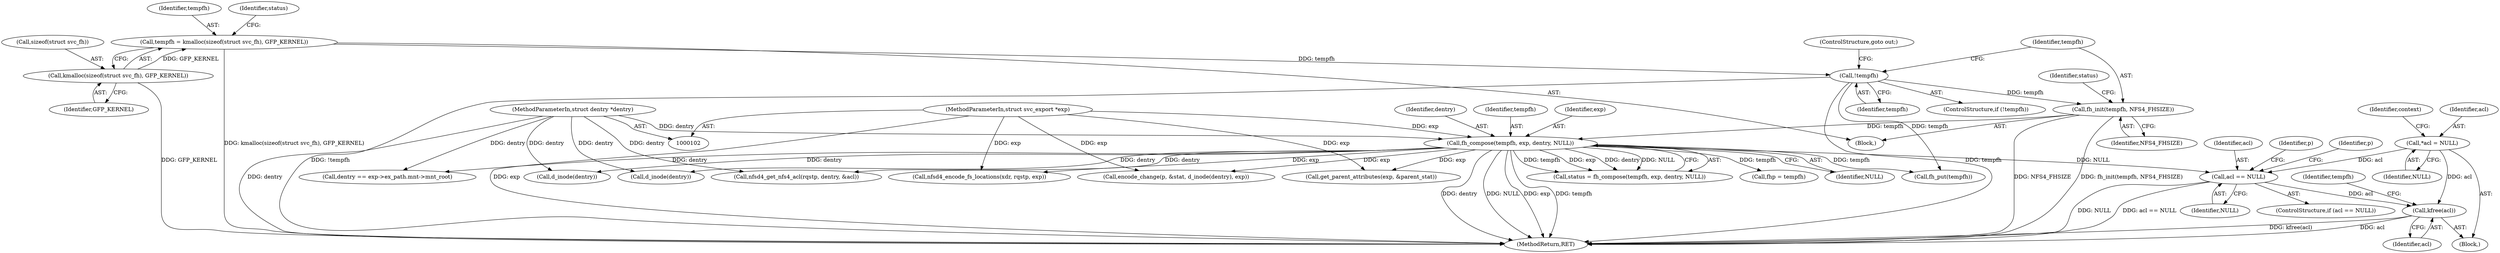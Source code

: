 digraph "0_linux_c70422f760c120480fee4de6c38804c72aa26bc1_12@API" {
"1001907" [label="(Call,kfree(acl))"];
"1000864" [label="(Call,acl == NULL)"];
"1000155" [label="(Call,*acl = NULL)"];
"1000288" [label="(Call,fh_compose(tempfh, exp, dentry, NULL))"];
"1000283" [label="(Call,fh_init(tempfh, NFS4_FHSIZE))"];
"1000280" [label="(Call,!tempfh)"];
"1000270" [label="(Call,tempfh = kmalloc(sizeof(struct svc_fh), GFP_KERNEL))"];
"1000272" [label="(Call,kmalloc(sizeof(struct svc_fh), GFP_KERNEL))"];
"1000105" [label="(MethodParameterIn,struct svc_export *exp)"];
"1000106" [label="(MethodParameterIn,struct dentry *dentry)"];
"1000306" [label="(Call,nfsd4_get_nfs4_acl(rqstp, dentry, &acl))"];
"1001910" [label="(Identifier,tempfh)"];
"1000866" [label="(Identifier,NULL)"];
"1000291" [label="(Identifier,dentry)"];
"1000269" [label="(Block,)"];
"1000865" [label="(Identifier,acl)"];
"1000271" [label="(Identifier,tempfh)"];
"1000885" [label="(Identifier,p)"];
"1000282" [label="(ControlStructure,goto out;)"];
"1000286" [label="(Call,status = fh_compose(tempfh, exp, dentry, NULL))"];
"1000863" [label="(ControlStructure,if (acl == NULL))"];
"1000160" [label="(Identifier,context)"];
"1000864" [label="(Call,acl == NULL)"];
"1001908" [label="(Identifier,acl)"];
"1001206" [label="(Call,nfsd4_encode_fs_locations(xdr, rqstp, exp))"];
"1001767" [label="(Call,dentry == exp->ex_path.mnt->mnt_root)"];
"1000106" [label="(MethodParameterIn,struct dentry *dentry)"];
"1000105" [label="(MethodParameterIn,struct svc_export *exp)"];
"1000615" [label="(Call,d_inode(dentry))"];
"1000283" [label="(Call,fh_init(tempfh, NFS4_FHSIZE))"];
"1000288" [label="(Call,fh_compose(tempfh, exp, dentry, NULL))"];
"1000156" [label="(Identifier,acl)"];
"1000611" [label="(Call,encode_change(p, &stat, d_inode(dentry), exp))"];
"1000273" [label="(Call,sizeof(struct svc_fh))"];
"1000157" [label="(Identifier,NULL)"];
"1000281" [label="(Identifier,tempfh)"];
"1001779" [label="(Call,get_parent_attributes(exp, &parent_stat))"];
"1000155" [label="(Call,*acl = NULL)"];
"1000296" [label="(Call,fhp = tempfh)"];
"1001912" [label="(Call,fh_put(tempfh))"];
"1000289" [label="(Identifier,tempfh)"];
"1000270" [label="(Call,tempfh = kmalloc(sizeof(struct svc_fh), GFP_KERNEL))"];
"1000292" [label="(Identifier,NULL)"];
"1000280" [label="(Call,!tempfh)"];
"1001907" [label="(Call,kfree(acl))"];
"1000110" [label="(Block,)"];
"1000287" [label="(Identifier,status)"];
"1000354" [label="(Call,d_inode(dentry))"];
"1000284" [label="(Identifier,tempfh)"];
"1000869" [label="(Identifier,p)"];
"1001934" [label="(MethodReturn,RET)"];
"1000272" [label="(Call,kmalloc(sizeof(struct svc_fh), GFP_KERNEL))"];
"1000275" [label="(Identifier,GFP_KERNEL)"];
"1000285" [label="(Identifier,NFS4_FHSIZE)"];
"1000279" [label="(ControlStructure,if (!tempfh))"];
"1000290" [label="(Identifier,exp)"];
"1000277" [label="(Identifier,status)"];
"1001907" -> "1000110"  [label="AST: "];
"1001907" -> "1001908"  [label="CFG: "];
"1001908" -> "1001907"  [label="AST: "];
"1001910" -> "1001907"  [label="CFG: "];
"1001907" -> "1001934"  [label="DDG: kfree(acl)"];
"1001907" -> "1001934"  [label="DDG: acl"];
"1000864" -> "1001907"  [label="DDG: acl"];
"1000155" -> "1001907"  [label="DDG: acl"];
"1000864" -> "1000863"  [label="AST: "];
"1000864" -> "1000866"  [label="CFG: "];
"1000865" -> "1000864"  [label="AST: "];
"1000866" -> "1000864"  [label="AST: "];
"1000869" -> "1000864"  [label="CFG: "];
"1000885" -> "1000864"  [label="CFG: "];
"1000864" -> "1001934"  [label="DDG: NULL"];
"1000864" -> "1001934"  [label="DDG: acl == NULL"];
"1000155" -> "1000864"  [label="DDG: acl"];
"1000288" -> "1000864"  [label="DDG: NULL"];
"1000155" -> "1000110"  [label="AST: "];
"1000155" -> "1000157"  [label="CFG: "];
"1000156" -> "1000155"  [label="AST: "];
"1000157" -> "1000155"  [label="AST: "];
"1000160" -> "1000155"  [label="CFG: "];
"1000288" -> "1000286"  [label="AST: "];
"1000288" -> "1000292"  [label="CFG: "];
"1000289" -> "1000288"  [label="AST: "];
"1000290" -> "1000288"  [label="AST: "];
"1000291" -> "1000288"  [label="AST: "];
"1000292" -> "1000288"  [label="AST: "];
"1000286" -> "1000288"  [label="CFG: "];
"1000288" -> "1001934"  [label="DDG: dentry"];
"1000288" -> "1001934"  [label="DDG: NULL"];
"1000288" -> "1001934"  [label="DDG: exp"];
"1000288" -> "1001934"  [label="DDG: tempfh"];
"1000288" -> "1000286"  [label="DDG: tempfh"];
"1000288" -> "1000286"  [label="DDG: exp"];
"1000288" -> "1000286"  [label="DDG: dentry"];
"1000288" -> "1000286"  [label="DDG: NULL"];
"1000283" -> "1000288"  [label="DDG: tempfh"];
"1000105" -> "1000288"  [label="DDG: exp"];
"1000106" -> "1000288"  [label="DDG: dentry"];
"1000288" -> "1000296"  [label="DDG: tempfh"];
"1000288" -> "1000306"  [label="DDG: dentry"];
"1000288" -> "1000354"  [label="DDG: dentry"];
"1000288" -> "1000615"  [label="DDG: dentry"];
"1000288" -> "1000611"  [label="DDG: exp"];
"1000288" -> "1001206"  [label="DDG: exp"];
"1000288" -> "1001767"  [label="DDG: dentry"];
"1000288" -> "1001779"  [label="DDG: exp"];
"1000288" -> "1001912"  [label="DDG: tempfh"];
"1000283" -> "1000269"  [label="AST: "];
"1000283" -> "1000285"  [label="CFG: "];
"1000284" -> "1000283"  [label="AST: "];
"1000285" -> "1000283"  [label="AST: "];
"1000287" -> "1000283"  [label="CFG: "];
"1000283" -> "1001934"  [label="DDG: NFS4_FHSIZE"];
"1000283" -> "1001934"  [label="DDG: fh_init(tempfh, NFS4_FHSIZE)"];
"1000280" -> "1000283"  [label="DDG: tempfh"];
"1000280" -> "1000279"  [label="AST: "];
"1000280" -> "1000281"  [label="CFG: "];
"1000281" -> "1000280"  [label="AST: "];
"1000282" -> "1000280"  [label="CFG: "];
"1000284" -> "1000280"  [label="CFG: "];
"1000280" -> "1001934"  [label="DDG: !tempfh"];
"1000280" -> "1001934"  [label="DDG: tempfh"];
"1000270" -> "1000280"  [label="DDG: tempfh"];
"1000280" -> "1001912"  [label="DDG: tempfh"];
"1000270" -> "1000269"  [label="AST: "];
"1000270" -> "1000272"  [label="CFG: "];
"1000271" -> "1000270"  [label="AST: "];
"1000272" -> "1000270"  [label="AST: "];
"1000277" -> "1000270"  [label="CFG: "];
"1000270" -> "1001934"  [label="DDG: kmalloc(sizeof(struct svc_fh), GFP_KERNEL)"];
"1000272" -> "1000270"  [label="DDG: GFP_KERNEL"];
"1000272" -> "1000275"  [label="CFG: "];
"1000273" -> "1000272"  [label="AST: "];
"1000275" -> "1000272"  [label="AST: "];
"1000272" -> "1001934"  [label="DDG: GFP_KERNEL"];
"1000105" -> "1000102"  [label="AST: "];
"1000105" -> "1001934"  [label="DDG: exp"];
"1000105" -> "1000611"  [label="DDG: exp"];
"1000105" -> "1001206"  [label="DDG: exp"];
"1000105" -> "1001779"  [label="DDG: exp"];
"1000106" -> "1000102"  [label="AST: "];
"1000106" -> "1001934"  [label="DDG: dentry"];
"1000106" -> "1000306"  [label="DDG: dentry"];
"1000106" -> "1000354"  [label="DDG: dentry"];
"1000106" -> "1000615"  [label="DDG: dentry"];
"1000106" -> "1001767"  [label="DDG: dentry"];
}
